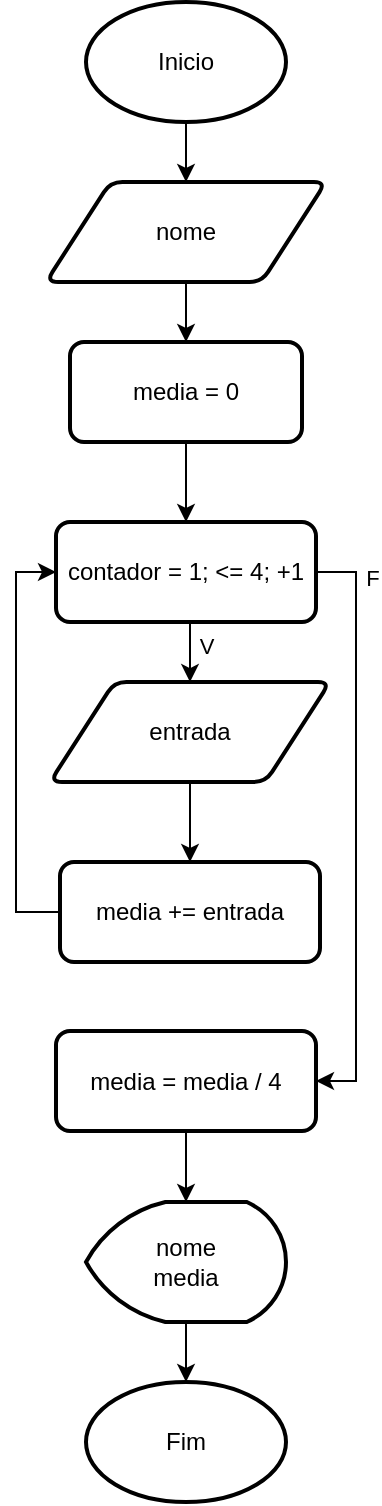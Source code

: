 <mxfile version="26.0.6">
  <diagram name="Página-1" id="sBkzolrORNVpnoc0ybVJ">
    <mxGraphModel dx="1036" dy="518" grid="1" gridSize="10" guides="1" tooltips="1" connect="1" arrows="1" fold="1" page="1" pageScale="1" pageWidth="827" pageHeight="1169" math="0" shadow="0">
      <root>
        <mxCell id="0" />
        <mxCell id="1" parent="0" />
        <mxCell id="dH_SuakjsCsbDlxcVrdE-14" style="edgeStyle=orthogonalEdgeStyle;rounded=0;orthogonalLoop=1;jettySize=auto;html=1;exitX=0.5;exitY=1;exitDx=0;exitDy=0;exitPerimeter=0;entryX=0.5;entryY=0;entryDx=0;entryDy=0;" parent="1" source="dH_SuakjsCsbDlxcVrdE-2" target="fp_Ez2Xom5-dycQgTKn2-1" edge="1">
          <mxGeometry relative="1" as="geometry">
            <mxPoint x="414.2" y="161.7" as="targetPoint" />
          </mxGeometry>
        </mxCell>
        <mxCell id="dH_SuakjsCsbDlxcVrdE-2" value="Inicio" style="strokeWidth=2;html=1;shape=mxgraph.flowchart.start_1;whiteSpace=wrap;" parent="1" vertex="1">
          <mxGeometry x="362" y="70" width="100" height="60" as="geometry" />
        </mxCell>
        <mxCell id="dH_SuakjsCsbDlxcVrdE-3" value="Fim" style="strokeWidth=2;html=1;shape=mxgraph.flowchart.start_1;whiteSpace=wrap;" parent="1" vertex="1">
          <mxGeometry x="362" y="760" width="100" height="60" as="geometry" />
        </mxCell>
        <mxCell id="dH_SuakjsCsbDlxcVrdE-15" style="edgeStyle=orthogonalEdgeStyle;rounded=0;orthogonalLoop=1;jettySize=auto;html=1;exitX=0.5;exitY=1;exitDx=0;exitDy=0;entryX=0.5;entryY=0;entryDx=0;entryDy=0;" parent="1" source="fp_Ez2Xom5-dycQgTKn2-1" target="dH_SuakjsCsbDlxcVrdE-5" edge="1">
          <mxGeometry relative="1" as="geometry">
            <mxPoint x="412" y="210" as="sourcePoint" />
            <Array as="points" />
          </mxGeometry>
        </mxCell>
        <mxCell id="dH_SuakjsCsbDlxcVrdE-5" value="media = 0" style="rounded=1;whiteSpace=wrap;html=1;absoluteArcSize=1;arcSize=14;strokeWidth=2;" parent="1" vertex="1">
          <mxGeometry x="354" y="240" width="116" height="50" as="geometry" />
        </mxCell>
        <mxCell id="dH_SuakjsCsbDlxcVrdE-17" style="edgeStyle=orthogonalEdgeStyle;rounded=0;orthogonalLoop=1;jettySize=auto;html=1;exitX=0.5;exitY=1;exitDx=0;exitDy=0;exitPerimeter=0;entryX=0.5;entryY=0.167;entryDx=0;entryDy=0;entryPerimeter=0;" parent="1" edge="1">
          <mxGeometry relative="1" as="geometry">
            <mxPoint x="414" y="380" as="sourcePoint" />
            <mxPoint x="414" y="410.02" as="targetPoint" />
          </mxGeometry>
        </mxCell>
        <mxCell id="dH_SuakjsCsbDlxcVrdE-21" value="V" style="edgeLabel;html=1;align=center;verticalAlign=middle;resizable=0;points=[];" parent="dH_SuakjsCsbDlxcVrdE-17" vertex="1" connectable="0">
          <mxGeometry x="-0.246" y="1" relative="1" as="geometry">
            <mxPoint x="7" as="offset" />
          </mxGeometry>
        </mxCell>
        <mxCell id="dH_SuakjsCsbDlxcVrdE-10" value="media += entrada" style="rounded=1;whiteSpace=wrap;html=1;absoluteArcSize=1;arcSize=14;strokeWidth=2;" parent="1" vertex="1">
          <mxGeometry x="349" y="500" width="130" height="50" as="geometry" />
        </mxCell>
        <mxCell id="dH_SuakjsCsbDlxcVrdE-11" style="edgeStyle=orthogonalEdgeStyle;rounded=0;orthogonalLoop=1;jettySize=auto;html=1;exitX=1;exitY=0.5;exitDx=0;exitDy=0;entryX=1;entryY=0.5;entryDx=0;entryDy=0;" parent="1" source="xXOyXrnlwfA8bUNeckhL-3" target="xXOyXrnlwfA8bUNeckhL-7" edge="1">
          <mxGeometry relative="1" as="geometry">
            <mxPoint x="492" y="345" as="sourcePoint" />
          </mxGeometry>
        </mxCell>
        <mxCell id="dH_SuakjsCsbDlxcVrdE-22" value="F" style="edgeLabel;html=1;align=center;verticalAlign=middle;resizable=0;points=[];" parent="dH_SuakjsCsbDlxcVrdE-11" vertex="1" connectable="0">
          <mxGeometry x="-0.843" y="-3" relative="1" as="geometry">
            <mxPoint x="11" as="offset" />
          </mxGeometry>
        </mxCell>
        <mxCell id="dH_SuakjsCsbDlxcVrdE-13" style="edgeStyle=orthogonalEdgeStyle;rounded=0;orthogonalLoop=1;jettySize=auto;html=1;exitX=0;exitY=0.5;exitDx=0;exitDy=0;entryX=0;entryY=0.5;entryDx=0;entryDy=0;" parent="1" source="dH_SuakjsCsbDlxcVrdE-10" target="xXOyXrnlwfA8bUNeckhL-3" edge="1">
          <mxGeometry relative="1" as="geometry">
            <mxPoint x="336" y="345" as="targetPoint" />
          </mxGeometry>
        </mxCell>
        <mxCell id="xXOyXrnlwfA8bUNeckhL-1" style="edgeStyle=orthogonalEdgeStyle;rounded=0;orthogonalLoop=1;jettySize=auto;html=1;entryX=0.5;entryY=0;entryDx=0;entryDy=0;exitX=0.5;exitY=1;exitDx=0;exitDy=0;" parent="1" source="dH_SuakjsCsbDlxcVrdE-5" target="xXOyXrnlwfA8bUNeckhL-3" edge="1">
          <mxGeometry relative="1" as="geometry">
            <mxPoint x="412" y="290" as="sourcePoint" />
            <Array as="points" />
          </mxGeometry>
        </mxCell>
        <mxCell id="xXOyXrnlwfA8bUNeckhL-3" value="contador = 1; &amp;lt;= 4; +1" style="rounded=1;whiteSpace=wrap;html=1;absoluteArcSize=1;arcSize=14;strokeWidth=2;" parent="1" vertex="1">
          <mxGeometry x="347" y="330" width="130" height="50" as="geometry" />
        </mxCell>
        <mxCell id="xXOyXrnlwfA8bUNeckhL-6" style="edgeStyle=orthogonalEdgeStyle;rounded=0;orthogonalLoop=1;jettySize=auto;html=1;exitX=0.5;exitY=1;exitDx=0;exitDy=0;entryX=0.5;entryY=0;entryDx=0;entryDy=0;" parent="1" source="fp_Ez2Xom5-dycQgTKn2-2" target="dH_SuakjsCsbDlxcVrdE-10" edge="1">
          <mxGeometry relative="1" as="geometry">
            <mxPoint x="414" y="460" as="sourcePoint" />
          </mxGeometry>
        </mxCell>
        <mxCell id="xXOyXrnlwfA8bUNeckhL-7" value="media = media / 4" style="rounded=1;whiteSpace=wrap;html=1;absoluteArcSize=1;arcSize=14;strokeWidth=2;" parent="1" vertex="1">
          <mxGeometry x="347" y="584.5" width="130" height="50" as="geometry" />
        </mxCell>
        <mxCell id="xXOyXrnlwfA8bUNeckhL-9" value="nome&lt;div&gt;media&lt;/div&gt;" style="strokeWidth=2;html=1;shape=mxgraph.flowchart.display;whiteSpace=wrap;" parent="1" vertex="1">
          <mxGeometry x="362" y="670" width="100" height="60" as="geometry" />
        </mxCell>
        <mxCell id="xXOyXrnlwfA8bUNeckhL-10" style="edgeStyle=orthogonalEdgeStyle;rounded=0;orthogonalLoop=1;jettySize=auto;html=1;exitX=0.5;exitY=1;exitDx=0;exitDy=0;entryX=0.5;entryY=0;entryDx=0;entryDy=0;entryPerimeter=0;" parent="1" source="xXOyXrnlwfA8bUNeckhL-7" target="xXOyXrnlwfA8bUNeckhL-9" edge="1">
          <mxGeometry relative="1" as="geometry" />
        </mxCell>
        <mxCell id="xXOyXrnlwfA8bUNeckhL-11" style="edgeStyle=orthogonalEdgeStyle;rounded=0;orthogonalLoop=1;jettySize=auto;html=1;exitX=0.5;exitY=1;exitDx=0;exitDy=0;exitPerimeter=0;entryX=0.5;entryY=0;entryDx=0;entryDy=0;entryPerimeter=0;" parent="1" source="xXOyXrnlwfA8bUNeckhL-9" target="dH_SuakjsCsbDlxcVrdE-3" edge="1">
          <mxGeometry relative="1" as="geometry" />
        </mxCell>
        <mxCell id="fp_Ez2Xom5-dycQgTKn2-1" value="nome" style="shape=parallelogram;html=1;strokeWidth=2;perimeter=parallelogramPerimeter;whiteSpace=wrap;rounded=1;arcSize=12;size=0.23;" vertex="1" parent="1">
          <mxGeometry x="342" y="160" width="140" height="50" as="geometry" />
        </mxCell>
        <mxCell id="fp_Ez2Xom5-dycQgTKn2-2" value="entrada" style="shape=parallelogram;html=1;strokeWidth=2;perimeter=parallelogramPerimeter;whiteSpace=wrap;rounded=1;arcSize=12;size=0.23;" vertex="1" parent="1">
          <mxGeometry x="344" y="410" width="140" height="50" as="geometry" />
        </mxCell>
      </root>
    </mxGraphModel>
  </diagram>
</mxfile>
